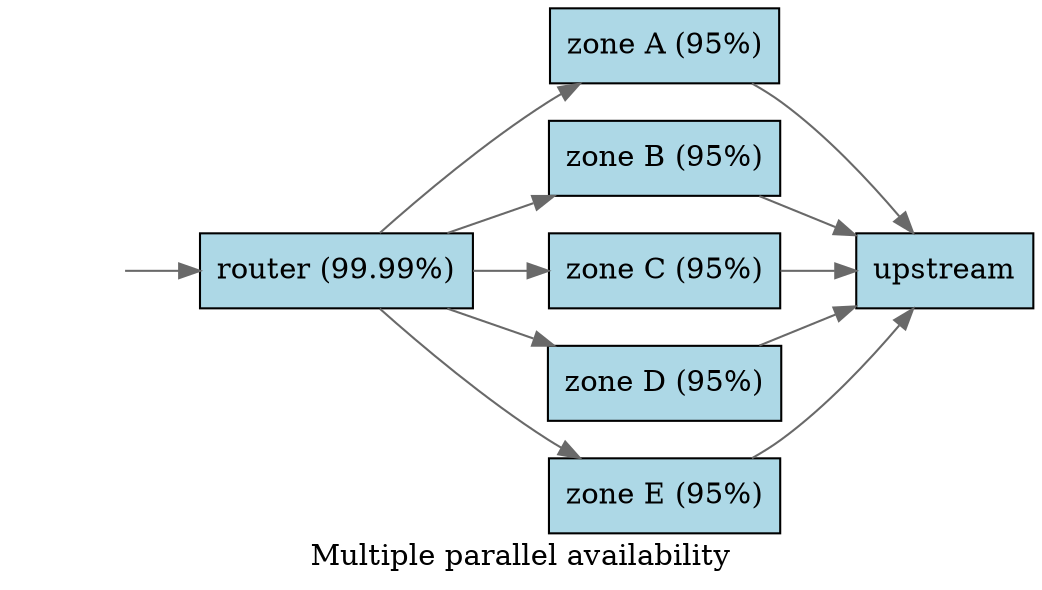 // Generate with command:
// $ dot -Tpdf -O multiple-zones.dot

digraph serial {
    rankdir="LR";
    label="Multiple parallel availability";
    node [style=filled, fillcolor=lightblue, shape=rect];
    edge [color=dimgrey];

    client [style=invis];
    router [label="router (99.99%)"];
    zoneA [label="zone A (95%)"];
    zoneB [label="zone B (95%)"];
    zoneC [label="zone C (95%)"];
    zoneD [label="zone D (95%)"];
    zoneE [label="zone E (95%)"];
    upstream [label="upstream"];

    client -> router;
    router -> zoneA;
    router -> zoneB;
    router -> zoneC;
    router -> zoneD;
    router -> zoneE;
    zoneA -> upstream;
    zoneB -> upstream;
    zoneC -> upstream;
    zoneD -> upstream;
    zoneE -> upstream;
}
